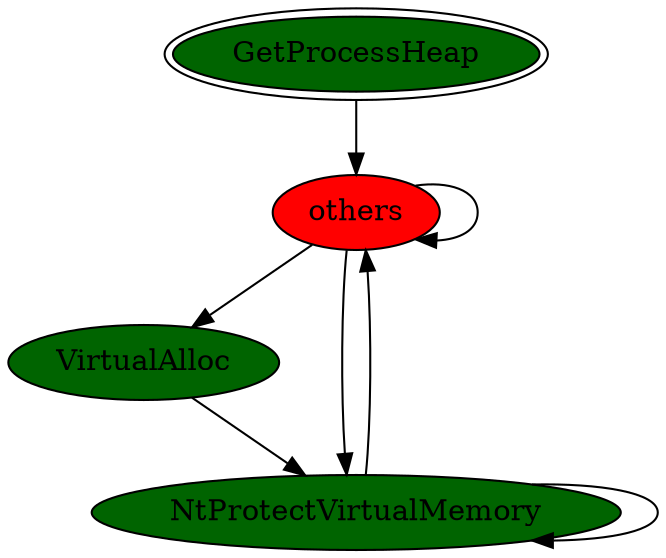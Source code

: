 digraph "./REPORTS/6175/API_PER_CATEGORY/VirtualProtect.exe_5400_Memory Management_API_per_Category_Transition_Matrix" {
	GetProcessHeap [label=GetProcessHeap fillcolor=darkgreen peripheries=2 style=filled]
	others [label=others fillcolor=red style=filled]
	GetProcessHeap -> others [label=""]
	others -> others [label=""]
	VirtualAlloc [label=VirtualAlloc fillcolor=darkgreen style=filled]
	others -> VirtualAlloc [label=""]
	NtProtectVirtualMemory [label=NtProtectVirtualMemory fillcolor=darkgreen style=filled]
	others -> NtProtectVirtualMemory [label=""]
	VirtualAlloc -> NtProtectVirtualMemory [label=""]
	NtProtectVirtualMemory -> others [label=""]
	NtProtectVirtualMemory -> NtProtectVirtualMemory [label=""]
}
